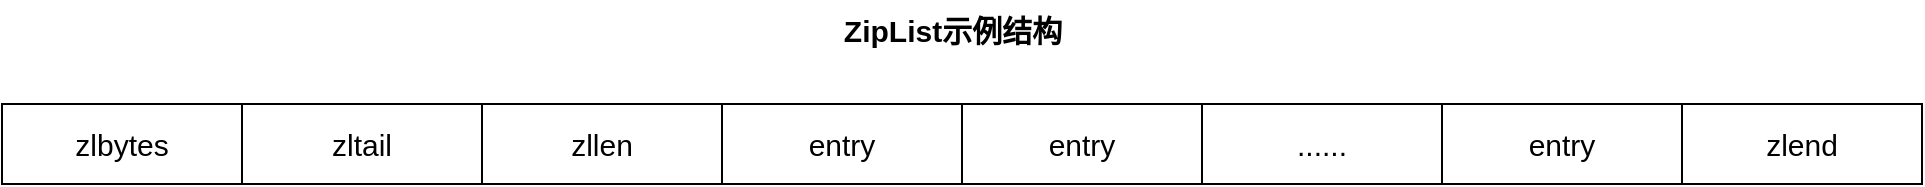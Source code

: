 <mxfile version="24.7.7">
  <diagram name="第 1 页" id="wMmwnhfqBV-OYq5SIDlH">
    <mxGraphModel dx="1144" dy="609" grid="1" gridSize="10" guides="1" tooltips="1" connect="1" arrows="1" fold="1" page="0" pageScale="1" pageWidth="827" pageHeight="1169" math="0" shadow="0">
      <root>
        <mxCell id="0" />
        <mxCell id="1" parent="0" />
        <mxCell id="e9t3gRfrL-X7pLZmyNaz-1" value="zlbytes" style="rounded=0;whiteSpace=wrap;html=1;fontSize=15;" vertex="1" parent="1">
          <mxGeometry x="20" y="260" width="120" height="40" as="geometry" />
        </mxCell>
        <mxCell id="e9t3gRfrL-X7pLZmyNaz-2" value="zltail" style="rounded=0;whiteSpace=wrap;html=1;fontSize=15;" vertex="1" parent="1">
          <mxGeometry x="140" y="260" width="120" height="40" as="geometry" />
        </mxCell>
        <mxCell id="e9t3gRfrL-X7pLZmyNaz-3" value="zllen" style="rounded=0;whiteSpace=wrap;html=1;fontSize=15;" vertex="1" parent="1">
          <mxGeometry x="260" y="260" width="120" height="40" as="geometry" />
        </mxCell>
        <mxCell id="e9t3gRfrL-X7pLZmyNaz-4" value="entry" style="rounded=0;whiteSpace=wrap;html=1;fontSize=15;" vertex="1" parent="1">
          <mxGeometry x="380" y="260" width="120" height="40" as="geometry" />
        </mxCell>
        <mxCell id="e9t3gRfrL-X7pLZmyNaz-5" value="entry" style="rounded=0;whiteSpace=wrap;html=1;fontSize=15;" vertex="1" parent="1">
          <mxGeometry x="500" y="260" width="120" height="40" as="geometry" />
        </mxCell>
        <mxCell id="e9t3gRfrL-X7pLZmyNaz-6" value="......" style="rounded=0;whiteSpace=wrap;html=1;fontSize=15;" vertex="1" parent="1">
          <mxGeometry x="620" y="260" width="120" height="40" as="geometry" />
        </mxCell>
        <mxCell id="e9t3gRfrL-X7pLZmyNaz-7" value="entry" style="rounded=0;whiteSpace=wrap;html=1;fontSize=15;" vertex="1" parent="1">
          <mxGeometry x="740" y="260" width="120" height="40" as="geometry" />
        </mxCell>
        <mxCell id="e9t3gRfrL-X7pLZmyNaz-8" value="zlend" style="rounded=0;whiteSpace=wrap;html=1;fontSize=15;" vertex="1" parent="1">
          <mxGeometry x="860" y="260" width="120" height="40" as="geometry" />
        </mxCell>
        <mxCell id="e9t3gRfrL-X7pLZmyNaz-10" value="ZipList示例结构" style="text;html=1;align=center;verticalAlign=middle;resizable=0;points=[];autosize=1;strokeColor=none;fillColor=none;fontStyle=1;fontSize=15;" vertex="1" parent="1">
          <mxGeometry x="430" y="208" width="130" height="30" as="geometry" />
        </mxCell>
      </root>
    </mxGraphModel>
  </diagram>
</mxfile>
